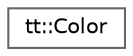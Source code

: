 digraph "Graphical Class Hierarchy"
{
 // LATEX_PDF_SIZE
  bgcolor="transparent";
  edge [fontname=Helvetica,fontsize=10,labelfontname=Helvetica,labelfontsize=10];
  node [fontname=Helvetica,fontsize=10,shape=box,height=0.2,width=0.4];
  rankdir="LR";
  Node0 [id="Node000000",label="tt::Color",height=0.2,width=0.4,color="grey40", fillcolor="white", style="filled",URL="$structtt_1_1_color.html",tooltip=" "];
}
